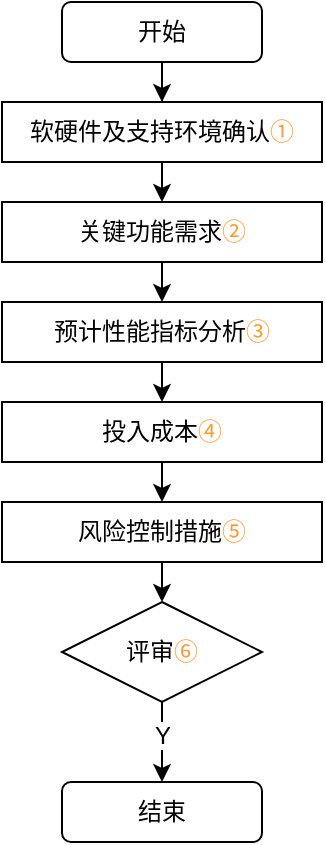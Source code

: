 <mxfile version="14.0.5" type="github">
  <diagram id="MzGzgqDY79Ldhn_sZERh" name="第 1 页">
    <mxGraphModel dx="527" dy="394" grid="1" gridSize="10" guides="1" tooltips="1" connect="1" arrows="1" fold="1" page="1" pageScale="1" pageWidth="827" pageHeight="1169" math="0" shadow="0">
      <root>
        <mxCell id="0" />
        <mxCell id="1" parent="0" />
        <mxCell id="RyB-8CfdMp447J8BxXwd-1" style="edgeStyle=orthogonalEdgeStyle;rounded=0;orthogonalLoop=1;jettySize=auto;html=1;exitX=0.5;exitY=1;exitDx=0;exitDy=0;" edge="1" parent="1" source="RyB-8CfdMp447J8BxXwd-2" target="RyB-8CfdMp447J8BxXwd-4">
          <mxGeometry relative="1" as="geometry" />
        </mxCell>
        <mxCell id="RyB-8CfdMp447J8BxXwd-2" value="开始" style="rounded=1;whiteSpace=wrap;html=1;" vertex="1" parent="1">
          <mxGeometry x="210" y="50" width="100" height="30" as="geometry" />
        </mxCell>
        <mxCell id="RyB-8CfdMp447J8BxXwd-3" style="edgeStyle=orthogonalEdgeStyle;rounded=0;orthogonalLoop=1;jettySize=auto;html=1;exitX=0.5;exitY=1;exitDx=0;exitDy=0;entryX=0.5;entryY=0;entryDx=0;entryDy=0;" edge="1" parent="1" source="RyB-8CfdMp447J8BxXwd-4" target="RyB-8CfdMp447J8BxXwd-6">
          <mxGeometry relative="1" as="geometry" />
        </mxCell>
        <mxCell id="RyB-8CfdMp447J8BxXwd-4" value="软硬件及支持环境确认&lt;font color=&quot;#ff9933&quot;&gt;①&lt;/font&gt;" style="rounded=0;whiteSpace=wrap;html=1;" vertex="1" parent="1">
          <mxGeometry x="180" y="100" width="160" height="30" as="geometry" />
        </mxCell>
        <mxCell id="RyB-8CfdMp447J8BxXwd-5" style="edgeStyle=orthogonalEdgeStyle;rounded=0;orthogonalLoop=1;jettySize=auto;html=1;exitX=0.5;exitY=1;exitDx=0;exitDy=0;entryX=0.5;entryY=0;entryDx=0;entryDy=0;" edge="1" parent="1" source="RyB-8CfdMp447J8BxXwd-6" target="RyB-8CfdMp447J8BxXwd-8">
          <mxGeometry relative="1" as="geometry" />
        </mxCell>
        <mxCell id="RyB-8CfdMp447J8BxXwd-6" value="关键功能需求&lt;font color=&quot;#ff9933&quot;&gt;②&lt;/font&gt;" style="rounded=0;whiteSpace=wrap;html=1;" vertex="1" parent="1">
          <mxGeometry x="180" y="150" width="160" height="30" as="geometry" />
        </mxCell>
        <mxCell id="RyB-8CfdMp447J8BxXwd-7" style="edgeStyle=orthogonalEdgeStyle;rounded=0;orthogonalLoop=1;jettySize=auto;html=1;exitX=0.5;exitY=1;exitDx=0;exitDy=0;entryX=0.5;entryY=0;entryDx=0;entryDy=0;" edge="1" parent="1" source="RyB-8CfdMp447J8BxXwd-8" target="RyB-8CfdMp447J8BxXwd-10">
          <mxGeometry relative="1" as="geometry" />
        </mxCell>
        <mxCell id="RyB-8CfdMp447J8BxXwd-8" value="预计性能指标分析&lt;font color=&quot;#ff9933&quot;&gt;③&lt;/font&gt;" style="rounded=0;whiteSpace=wrap;html=1;" vertex="1" parent="1">
          <mxGeometry x="180" y="200" width="160" height="30" as="geometry" />
        </mxCell>
        <mxCell id="RyB-8CfdMp447J8BxXwd-9" style="edgeStyle=orthogonalEdgeStyle;rounded=0;orthogonalLoop=1;jettySize=auto;html=1;exitX=0.5;exitY=1;exitDx=0;exitDy=0;entryX=0.5;entryY=0;entryDx=0;entryDy=0;" edge="1" parent="1" source="RyB-8CfdMp447J8BxXwd-10" target="RyB-8CfdMp447J8BxXwd-12">
          <mxGeometry relative="1" as="geometry" />
        </mxCell>
        <mxCell id="RyB-8CfdMp447J8BxXwd-10" value="投入成本&lt;font color=&quot;#ff9933&quot;&gt;④&lt;/font&gt;" style="rounded=0;whiteSpace=wrap;html=1;" vertex="1" parent="1">
          <mxGeometry x="180" y="250" width="160" height="30" as="geometry" />
        </mxCell>
        <mxCell id="RyB-8CfdMp447J8BxXwd-11" style="edgeStyle=orthogonalEdgeStyle;rounded=0;orthogonalLoop=1;jettySize=auto;html=1;exitX=0.5;exitY=1;exitDx=0;exitDy=0;entryX=0.5;entryY=0;entryDx=0;entryDy=0;" edge="1" parent="1" source="RyB-8CfdMp447J8BxXwd-12" target="RyB-8CfdMp447J8BxXwd-16">
          <mxGeometry relative="1" as="geometry" />
        </mxCell>
        <mxCell id="RyB-8CfdMp447J8BxXwd-12" value="风险控制措施&lt;font color=&quot;#ff9933&quot;&gt;⑤&lt;/font&gt;" style="rounded=0;whiteSpace=wrap;html=1;" vertex="1" parent="1">
          <mxGeometry x="180" y="300" width="160" height="30" as="geometry" />
        </mxCell>
        <mxCell id="RyB-8CfdMp447J8BxXwd-29" style="edgeStyle=orthogonalEdgeStyle;rounded=0;orthogonalLoop=1;jettySize=auto;html=1;exitX=0.5;exitY=1;exitDx=0;exitDy=0;entryX=0.5;entryY=0;entryDx=0;entryDy=0;" edge="1" parent="1" source="RyB-8CfdMp447J8BxXwd-16" target="RyB-8CfdMp447J8BxXwd-20">
          <mxGeometry relative="1" as="geometry" />
        </mxCell>
        <mxCell id="RyB-8CfdMp447J8BxXwd-16" value="评审&lt;span style=&quot;color: rgb(255 , 153 , 51)&quot;&gt;⑥&lt;/span&gt;" style="rhombus;whiteSpace=wrap;html=1;" vertex="1" parent="1">
          <mxGeometry x="210" y="350" width="100" height="50" as="geometry" />
        </mxCell>
        <mxCell id="RyB-8CfdMp447J8BxXwd-20" value="结束" style="rounded=1;whiteSpace=wrap;html=1;" vertex="1" parent="1">
          <mxGeometry x="210" y="440" width="100" height="30" as="geometry" />
        </mxCell>
        <mxCell id="RyB-8CfdMp447J8BxXwd-24" value="Y" style="whiteSpace=wrap;html=1;strokeColor=none;" vertex="1" parent="1">
          <mxGeometry x="251.5" y="410" width="17" height="14" as="geometry" />
        </mxCell>
      </root>
    </mxGraphModel>
  </diagram>
</mxfile>
